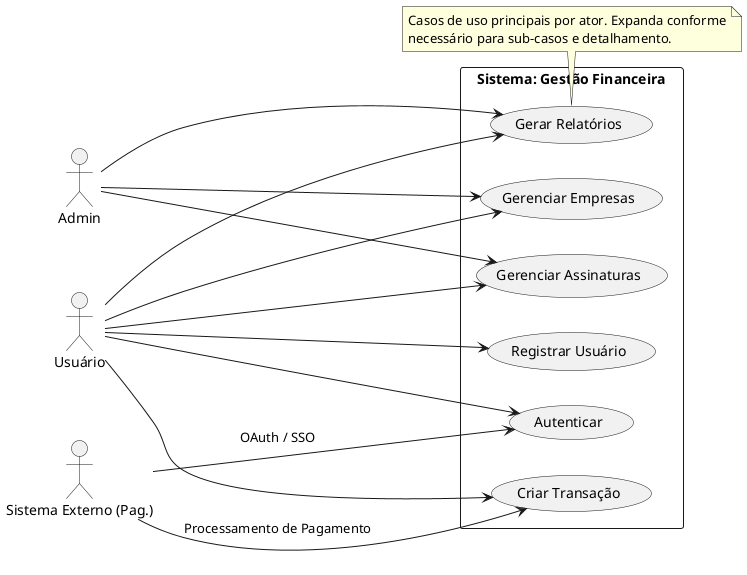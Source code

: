 @startuml
' Diagrama de Casos de Uso
skinparam defaultFontColor #000000
left to right direction

actor "Usuário" as User
actor "Admin" as Admin
actor "Sistema Externo (Pag.)" as External

rectangle "Sistema: Gestão Financeira" {
  usecase "Registrar Usuário" as UC1
  usecase "Autenticar" as UC2
  usecase "Gerenciar Empresas" as UC3
  usecase "Criar Transação" as UC4
  usecase "Gerar Relatórios" as UC5
  usecase "Gerenciar Assinaturas" as UC6
}

User --> UC1
User --> UC2
User --> UC3
User --> UC4
User --> UC5
User --> UC6

Admin --> UC3
Admin --> UC5
Admin --> UC6

External --> UC2 : OAuth / SSO
External --> UC4 : Processamento de Pagamento

note bottom of UC5
  Casos de uso principais por ator. Expanda conforme
  necessário para sub-casos e detalhamento.
end note

@enduml

